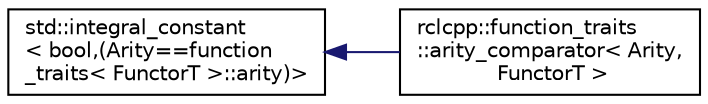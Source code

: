 digraph "Graphical Class Hierarchy"
{
  edge [fontname="Helvetica",fontsize="10",labelfontname="Helvetica",labelfontsize="10"];
  node [fontname="Helvetica",fontsize="10",shape=record];
  rankdir="LR";
  Node0 [label="std::integral_constant\l\< bool,(Arity==function\l_traits\< FunctorT \>::arity)\>",height=0.2,width=0.4,color="black", fillcolor="white", style="filled",URL="/tmp/tmp.Txb212H7Lz/doxygen_tag_files/cppreference-doxygen-web.tag.xml$cpp/types/integral_constant.html"];
  Node0 -> Node1 [dir="back",color="midnightblue",fontsize="10",style="solid",fontname="Helvetica"];
  Node1 [label="rclcpp::function_traits\l::arity_comparator\< Arity,\l FunctorT \>",height=0.2,width=0.4,color="black", fillcolor="white", style="filled",URL="$structrclcpp_1_1function__traits_1_1arity__comparator.html"];
}
